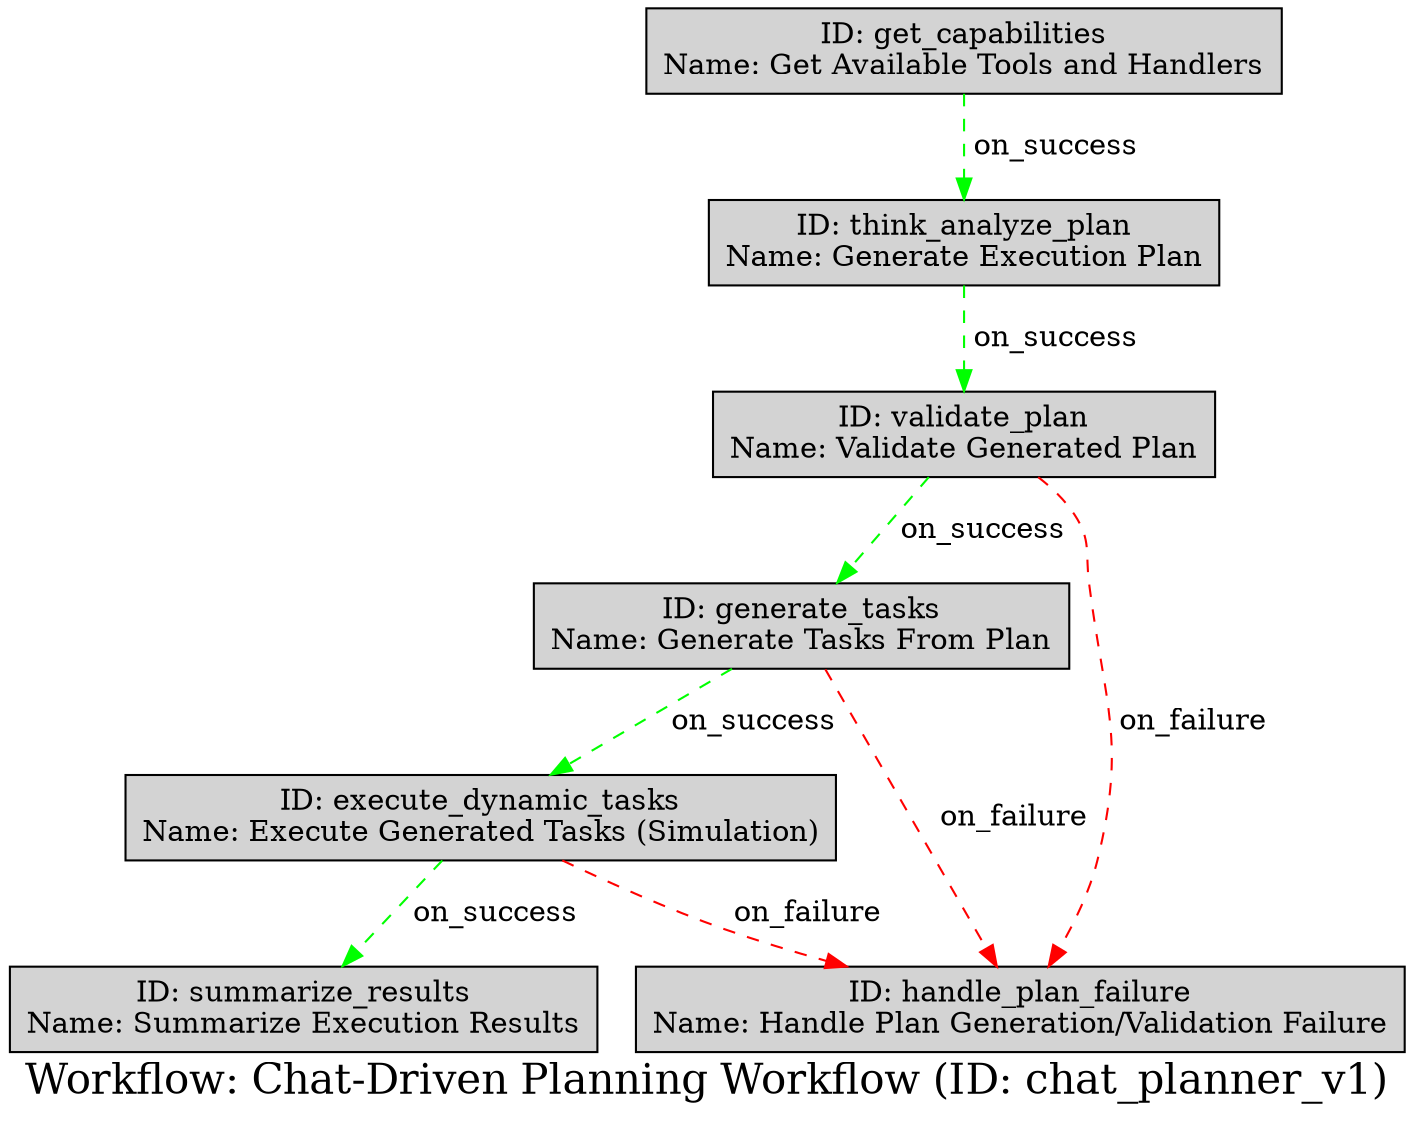 digraph {
	graph [bb="0,0,545.5,539",
		fontsize=20,
		label="Workflow: Chat-Driven Planning Workflow (ID: chat_planner_v1)",
		lheight=0.31,
		lp="272.75,15.25",
		lwidth=7.35,
		rankdir=TB
	];
	node [label="\N"];
	get_capabilities	[fillcolor=lightgrey,
		height=0.56944,
		label="ID: get_capabilities
Name: Get Available Tools and Handlers",
		pos="371.56,518.5",
		shape=box,
		style=filled,
		width=3.3368];
	think_analyze_plan	[fillcolor=lightgrey,
		height=0.56944,
		label="ID: think_analyze_plan
Name: Generate Execution Plan",
		pos="371.56,425",
		shape=box,
		style=filled,
		width=2.6597];
	get_capabilities -> think_analyze_plan	[color=green,
		label=" on_success",
		lp="403.81,471.75",
		pos="e,371.56,445.82 371.56,497.65 371.56,485.78 371.56,470.44 371.56,457",
		style=dashed];
	validate_plan	[fillcolor=lightgrey,
		height=0.56944,
		label="ID: validate_plan
Name: Validate Generated Plan",
		pos="371.56,331.5",
		shape=box,
		style=filled,
		width=2.5972];
	think_analyze_plan -> validate_plan	[color=green,
		label=" on_success",
		lp="403.81,378.25",
		pos="e,371.56,352.32 371.56,404.15 371.56,392.28 371.56,376.94 371.56,363.5",
		style=dashed];
	generate_tasks	[fillcolor=lightgrey,
		height=0.56944,
		label="ID: generate_tasks
Name: Generate Tasks From Plan",
		pos="306.56,238",
		shape=box,
		style=filled,
		width=2.7951];
	validate_plan -> generate_tasks	[color=green,
		label=" on_success",
		lp="377.13,284.75",
		pos="e,320.64,258.82 357.46,310.65 348.6,298.18 337.02,281.88 327.15,267.98",
		style=dashed];
	handle_plan_failure	[fillcolor=lightgrey,
		height=0.56944,
		label="ID: handle_plan_failure
Name: Handle Plan Generation/Validation Failure",
		pos="392.56,51",
		shape=box,
		style=filled,
		width=4.0035];
	validate_plan -> handle_plan_failure	[color=red,
		label=" on_failure",
		lp="455.3,191.25",
		pos="e,402.96,71.848 399.72,310.8 405.18,305.65 410.24,299.64 413.56,293 420.46,279.24 415.48,273.85 416.56,258.5 420.75,198.83 432.94,\
182.73 421.56,124 418.81,109.78 413.25,94.802 407.73,82.215",
		style=dashed];
	execute_dynamic_tasks	[fillcolor=lightgrey,
		height=0.56944,
		label="ID: execute_dynamic_tasks
Name: Execute Generated Tasks (Simulation)",
		pos="179.56,144.5",
		shape=box,
		style=filled,
		width=3.7014];
	generate_tasks -> execute_dynamic_tasks	[color=green,
		label=" on_success",
		lp="286.69,191.25",
		pos="e,207.07,165.32 279.01,217.15 260.62,203.9 236.23,186.33 216.21,171.9",
		style=dashed];
	generate_tasks -> handle_plan_failure	[color=red,
		label=" on_failure",
		lp="387.74,144.5",
		pos="e,383.3,71.936 315.77,217.2 330.86,184.74 360.95,120.01 378.65,81.922",
		style=dashed];
	summarize_results	[fillcolor=lightgrey,
		height=0.56944,
		label="ID: summarize_results
Name: Summarize Execution Results",
		pos="119.56,51",
		shape=box,
		style=filled,
		width=3.0764];
	execute_dynamic_tasks -> summarize_results	[color=green,
		label=" on_success",
		lp="187.19,97.75",
		pos="e,132.56,71.815 166.54,123.65 158.45,111.3 147.89,95.192 138.83,81.381",
		style=dashed];
	execute_dynamic_tasks -> handle_plan_failure	[color=red,
		label=" on_failure",
		lp="304.94,97.75",
		pos="e,322.26,71.911 211.08,123.57 229.36,112.56 253.1,99.195 275.31,89.5 286.83,84.475 299.23,79.78 311.52,75.529",
		style=dashed];
}
